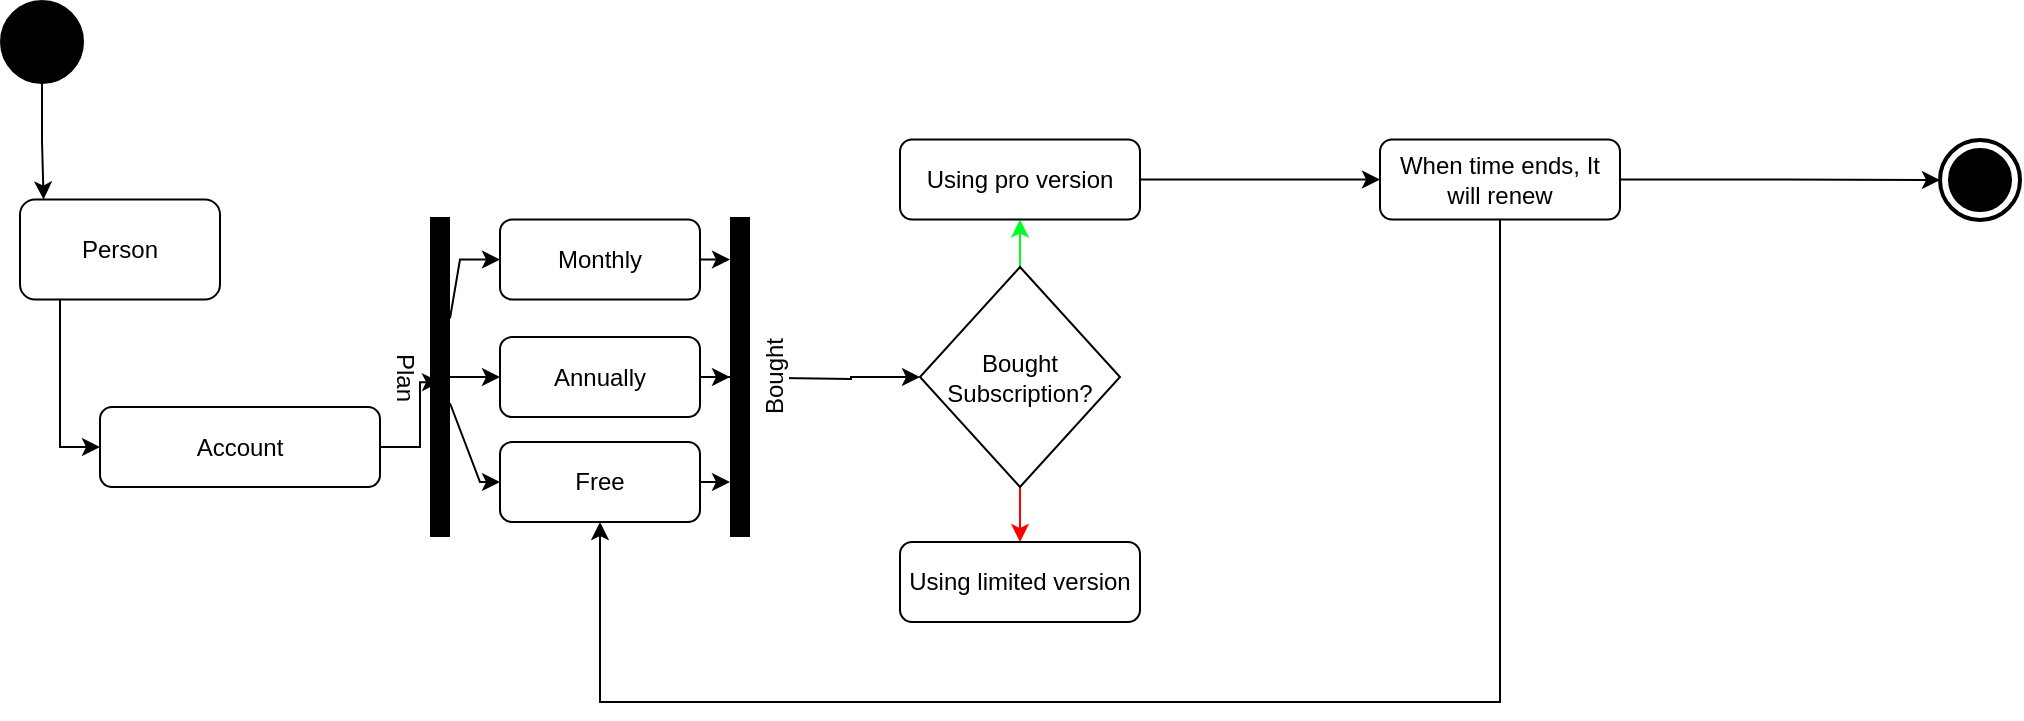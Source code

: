 <mxfile compressed="false" version="16.6.6" type="device">
  <diagram id="85OPB4iYP1H9sOdMJJdA" name="Page-1">
    <mxGraphModel dx="1240" dy="689" grid="1" gridSize="10" guides="1" tooltips="1" connect="1" arrows="1" fold="1" page="1" pageScale="1" pageWidth="827" pageHeight="1169" math="0" shadow="0">
      <root>
        <mxCell id="0" />
        <mxCell id="1" parent="0" />
        <mxCell id="7WhLit7YFjIoFo8CH_9x-5" style="edgeStyle=orthogonalEdgeStyle;rounded=0;orthogonalLoop=1;jettySize=auto;html=1;entryX=0;entryY=0.5;entryDx=0;entryDy=0;" parent="1" source="7WhLit7YFjIoFo8CH_9x-1" target="7WhLit7YFjIoFo8CH_9x-4" edge="1">
          <mxGeometry relative="1" as="geometry">
            <Array as="points">
              <mxPoint x="70" y="262" />
            </Array>
            <mxPoint x="110" y="260" as="targetPoint" />
          </mxGeometry>
        </mxCell>
        <mxCell id="7WhLit7YFjIoFo8CH_9x-1" value="&lt;div&gt;Person&lt;/div&gt;" style="rounded=1;whiteSpace=wrap;html=1;strokeWidth=1;" parent="1" vertex="1">
          <mxGeometry x="50" y="138.75" width="100" height="50" as="geometry" />
        </mxCell>
        <mxCell id="7WhLit7YFjIoFo8CH_9x-3" style="edgeStyle=orthogonalEdgeStyle;rounded=0;orthogonalLoop=1;jettySize=auto;html=1;entryX=0.118;entryY=0;entryDx=0;entryDy=0;entryPerimeter=0;" parent="1" source="7WhLit7YFjIoFo8CH_9x-2" target="7WhLit7YFjIoFo8CH_9x-1" edge="1">
          <mxGeometry relative="1" as="geometry" />
        </mxCell>
        <mxCell id="7WhLit7YFjIoFo8CH_9x-2" value="" style="shape=ellipse;html=1;fillColor=#000000;strokeWidth=2;verticalLabelPosition=bottom;verticalAlignment=top;perimeter=ellipsePerimeter;" parent="1" vertex="1">
          <mxGeometry x="41" y="40" width="40" height="40" as="geometry" />
        </mxCell>
        <mxCell id="aerCkqadjuLeXgax63uh-17" style="edgeStyle=orthogonalEdgeStyle;rounded=0;orthogonalLoop=1;jettySize=auto;html=1;entryX=0.516;entryY=0.5;entryDx=0;entryDy=0;entryPerimeter=0;" edge="1" parent="1" source="7WhLit7YFjIoFo8CH_9x-4" target="aerCkqadjuLeXgax63uh-4">
          <mxGeometry relative="1" as="geometry">
            <Array as="points">
              <mxPoint x="250" y="263" />
              <mxPoint x="250" y="230" />
            </Array>
          </mxGeometry>
        </mxCell>
        <mxCell id="7WhLit7YFjIoFo8CH_9x-4" value="Account" style="rounded=1;whiteSpace=wrap;html=1;strokeWidth=1;" parent="1" vertex="1">
          <mxGeometry x="90" y="242.5" width="140" height="40" as="geometry" />
        </mxCell>
        <mxCell id="7WhLit7YFjIoFo8CH_9x-10" style="edgeStyle=orthogonalEdgeStyle;rounded=0;orthogonalLoop=1;jettySize=auto;html=1;entryX=0.5;entryY=0;entryDx=0;entryDy=0;strokeColor=#FF0000;" parent="1" source="7WhLit7YFjIoFo8CH_9x-6" target="7WhLit7YFjIoFo8CH_9x-9" edge="1">
          <mxGeometry relative="1" as="geometry" />
        </mxCell>
        <mxCell id="7WhLit7YFjIoFo8CH_9x-12" style="edgeStyle=orthogonalEdgeStyle;rounded=0;orthogonalLoop=1;jettySize=auto;html=1;entryX=0.5;entryY=1;entryDx=0;entryDy=0;strokeColor=#03FF24;" parent="1" source="7WhLit7YFjIoFo8CH_9x-6" target="7WhLit7YFjIoFo8CH_9x-11" edge="1">
          <mxGeometry relative="1" as="geometry" />
        </mxCell>
        <mxCell id="7WhLit7YFjIoFo8CH_9x-6" value="Bought Subscription?" style="rhombus;whiteSpace=wrap;html=1;" parent="1" vertex="1">
          <mxGeometry x="500" y="172.5" width="100" height="110" as="geometry" />
        </mxCell>
        <mxCell id="7WhLit7YFjIoFo8CH_9x-9" value="&lt;div&gt;Using limited version&lt;/div&gt;" style="rounded=1;whiteSpace=wrap;html=1;strokeWidth=1;" parent="1" vertex="1">
          <mxGeometry x="490" y="310" width="120" height="40" as="geometry" />
        </mxCell>
        <mxCell id="aerCkqadjuLeXgax63uh-10" style="edgeStyle=orthogonalEdgeStyle;rounded=0;orthogonalLoop=1;jettySize=auto;html=1;" edge="1" parent="1" source="7WhLit7YFjIoFo8CH_9x-11">
          <mxGeometry relative="1" as="geometry">
            <mxPoint x="730" y="128.75" as="targetPoint" />
          </mxGeometry>
        </mxCell>
        <mxCell id="7WhLit7YFjIoFo8CH_9x-11" value="&lt;div&gt;Using pro version&lt;/div&gt;" style="rounded=1;whiteSpace=wrap;html=1;strokeWidth=1;" parent="1" vertex="1">
          <mxGeometry x="490" y="108.75" width="120" height="40" as="geometry" />
        </mxCell>
        <mxCell id="aerCkqadjuLeXgax63uh-6" style="edgeStyle=orthogonalEdgeStyle;rounded=0;orthogonalLoop=1;jettySize=auto;html=1;entryX=0.867;entryY=0.5;entryDx=0;entryDy=0;entryPerimeter=0;" edge="1" parent="1">
          <mxGeometry relative="1" as="geometry">
            <mxPoint x="385" y="168.803" as="sourcePoint" />
            <mxPoint x="405" y="168.78" as="targetPoint" />
          </mxGeometry>
        </mxCell>
        <mxCell id="nf6DPpzB46Pw_3qHe1KC-1" value="Monthly" style="rounded=1;whiteSpace=wrap;html=1;strokeWidth=1;" parent="1" vertex="1">
          <mxGeometry x="290" y="148.75" width="100" height="40" as="geometry" />
        </mxCell>
        <mxCell id="aerCkqadjuLeXgax63uh-7" style="edgeStyle=orthogonalEdgeStyle;rounded=0;orthogonalLoop=1;jettySize=auto;html=1;" edge="1" parent="1" source="nf6DPpzB46Pw_3qHe1KC-3" target="aerCkqadjuLeXgax63uh-5">
          <mxGeometry relative="1" as="geometry" />
        </mxCell>
        <mxCell id="nf6DPpzB46Pw_3qHe1KC-3" value="Annually" style="rounded=1;whiteSpace=wrap;html=1;strokeWidth=1;" parent="1" vertex="1">
          <mxGeometry x="290" y="207.5" width="100" height="40" as="geometry" />
        </mxCell>
        <mxCell id="aerCkqadjuLeXgax63uh-8" style="edgeStyle=orthogonalEdgeStyle;rounded=0;orthogonalLoop=1;jettySize=auto;html=1;exitX=1;exitY=0.5;exitDx=0;exitDy=0;" edge="1" parent="1" source="nf6DPpzB46Pw_3qHe1KC-4">
          <mxGeometry relative="1" as="geometry">
            <mxPoint x="395" y="280" as="sourcePoint" />
            <mxPoint x="405" y="280" as="targetPoint" />
            <Array as="points" />
          </mxGeometry>
        </mxCell>
        <mxCell id="aerCkqadjuLeXgax63uh-15" style="edgeStyle=orthogonalEdgeStyle;rounded=0;orthogonalLoop=1;jettySize=auto;html=1;exitX=0;exitY=0.5;exitDx=0;exitDy=0;entryX=0;entryY=0.5;entryDx=0;entryDy=0;" edge="1" parent="1" source="nf6DPpzB46Pw_3qHe1KC-4" target="nf6DPpzB46Pw_3qHe1KC-4">
          <mxGeometry relative="1" as="geometry">
            <mxPoint x="265" y="280" as="targetPoint" />
            <mxPoint x="285" y="280" as="sourcePoint" />
          </mxGeometry>
        </mxCell>
        <mxCell id="nf6DPpzB46Pw_3qHe1KC-4" value="Free" style="rounded=1;whiteSpace=wrap;html=1;strokeWidth=1;" parent="1" vertex="1">
          <mxGeometry x="290" y="260" width="100" height="40" as="geometry" />
        </mxCell>
        <mxCell id="aerCkqadjuLeXgax63uh-18" style="edgeStyle=orthogonalEdgeStyle;rounded=0;orthogonalLoop=1;jettySize=auto;html=1;entryX=0;entryY=0.5;entryDx=0;entryDy=0;" edge="1" parent="1" source="aerCkqadjuLeXgax63uh-4" target="nf6DPpzB46Pw_3qHe1KC-4">
          <mxGeometry relative="1" as="geometry">
            <Array as="points">
              <mxPoint x="280" y="280" />
            </Array>
          </mxGeometry>
        </mxCell>
        <mxCell id="aerCkqadjuLeXgax63uh-20" style="edgeStyle=orthogonalEdgeStyle;rounded=0;orthogonalLoop=1;jettySize=auto;html=1;entryX=0;entryY=0.5;entryDx=0;entryDy=0;" edge="1" parent="1" source="aerCkqadjuLeXgax63uh-4" target="nf6DPpzB46Pw_3qHe1KC-3">
          <mxGeometry relative="1" as="geometry" />
        </mxCell>
        <mxCell id="aerCkqadjuLeXgax63uh-21" style="edgeStyle=orthogonalEdgeStyle;rounded=0;orthogonalLoop=1;jettySize=auto;html=1;entryX=0;entryY=0.5;entryDx=0;entryDy=0;" edge="1" parent="1" source="aerCkqadjuLeXgax63uh-4" target="nf6DPpzB46Pw_3qHe1KC-1">
          <mxGeometry relative="1" as="geometry">
            <Array as="points">
              <mxPoint x="270" y="169" />
            </Array>
          </mxGeometry>
        </mxCell>
        <mxCell id="aerCkqadjuLeXgax63uh-4" value="Plan" style="line;strokeWidth=10;html=1;rotation=90;" vertex="1" parent="1">
          <mxGeometry x="180" y="222.5" width="160" height="10" as="geometry" />
        </mxCell>
        <mxCell id="aerCkqadjuLeXgax63uh-9" style="edgeStyle=orthogonalEdgeStyle;rounded=0;orthogonalLoop=1;jettySize=auto;html=1;entryX=0;entryY=0.5;entryDx=0;entryDy=0;" edge="1" parent="1" target="7WhLit7YFjIoFo8CH_9x-6">
          <mxGeometry relative="1" as="geometry">
            <mxPoint x="430" y="228" as="sourcePoint" />
          </mxGeometry>
        </mxCell>
        <mxCell id="aerCkqadjuLeXgax63uh-5" value="Bought" style="line;strokeWidth=10;html=1;rotation=-90;" vertex="1" parent="1">
          <mxGeometry x="330" y="222.5" width="160" height="10" as="geometry" />
        </mxCell>
        <mxCell id="aerCkqadjuLeXgax63uh-12" style="edgeStyle=orthogonalEdgeStyle;rounded=0;orthogonalLoop=1;jettySize=auto;html=1;entryX=0.5;entryY=1;entryDx=0;entryDy=0;" edge="1" parent="1" source="aerCkqadjuLeXgax63uh-11" target="nf6DPpzB46Pw_3qHe1KC-4">
          <mxGeometry relative="1" as="geometry">
            <Array as="points">
              <mxPoint x="790" y="390" />
              <mxPoint x="340" y="390" />
            </Array>
          </mxGeometry>
        </mxCell>
        <mxCell id="aerCkqadjuLeXgax63uh-23" style="edgeStyle=orthogonalEdgeStyle;rounded=0;orthogonalLoop=1;jettySize=auto;html=1;entryX=0;entryY=0.5;entryDx=0;entryDy=0;entryPerimeter=0;" edge="1" parent="1" source="aerCkqadjuLeXgax63uh-11" target="aerCkqadjuLeXgax63uh-22">
          <mxGeometry relative="1" as="geometry" />
        </mxCell>
        <mxCell id="aerCkqadjuLeXgax63uh-11" value="&lt;div&gt;When time ends, It will &lt;span&gt;renew&lt;/span&gt;&lt;/div&gt;" style="rounded=1;whiteSpace=wrap;html=1;strokeWidth=1;" vertex="1" parent="1">
          <mxGeometry x="730" y="108.75" width="120" height="40" as="geometry" />
        </mxCell>
        <mxCell id="aerCkqadjuLeXgax63uh-22" value="" style="html=1;shape=mxgraph.sysml.actFinal;strokeWidth=2;verticalLabelPosition=bottom;verticalAlignment=top;" vertex="1" parent="1">
          <mxGeometry x="1010" y="109" width="40" height="40" as="geometry" />
        </mxCell>
      </root>
    </mxGraphModel>
  </diagram>
</mxfile>

